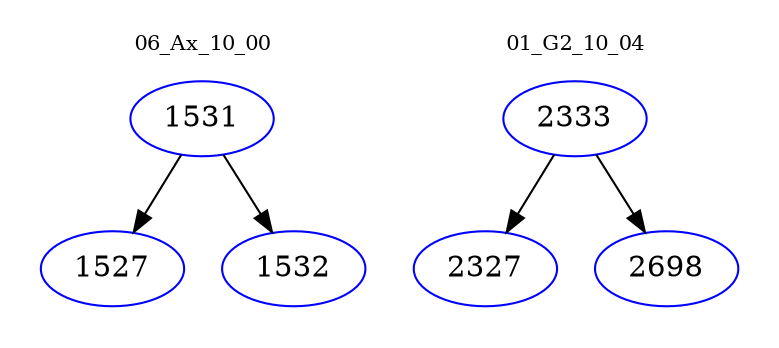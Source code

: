 digraph{
subgraph cluster_0 {
color = white
label = "06_Ax_10_00";
fontsize=10;
T0_1531 [label="1531", color="blue"]
T0_1531 -> T0_1527 [color="black"]
T0_1527 [label="1527", color="blue"]
T0_1531 -> T0_1532 [color="black"]
T0_1532 [label="1532", color="blue"]
}
subgraph cluster_1 {
color = white
label = "01_G2_10_04";
fontsize=10;
T1_2333 [label="2333", color="blue"]
T1_2333 -> T1_2327 [color="black"]
T1_2327 [label="2327", color="blue"]
T1_2333 -> T1_2698 [color="black"]
T1_2698 [label="2698", color="blue"]
}
}
